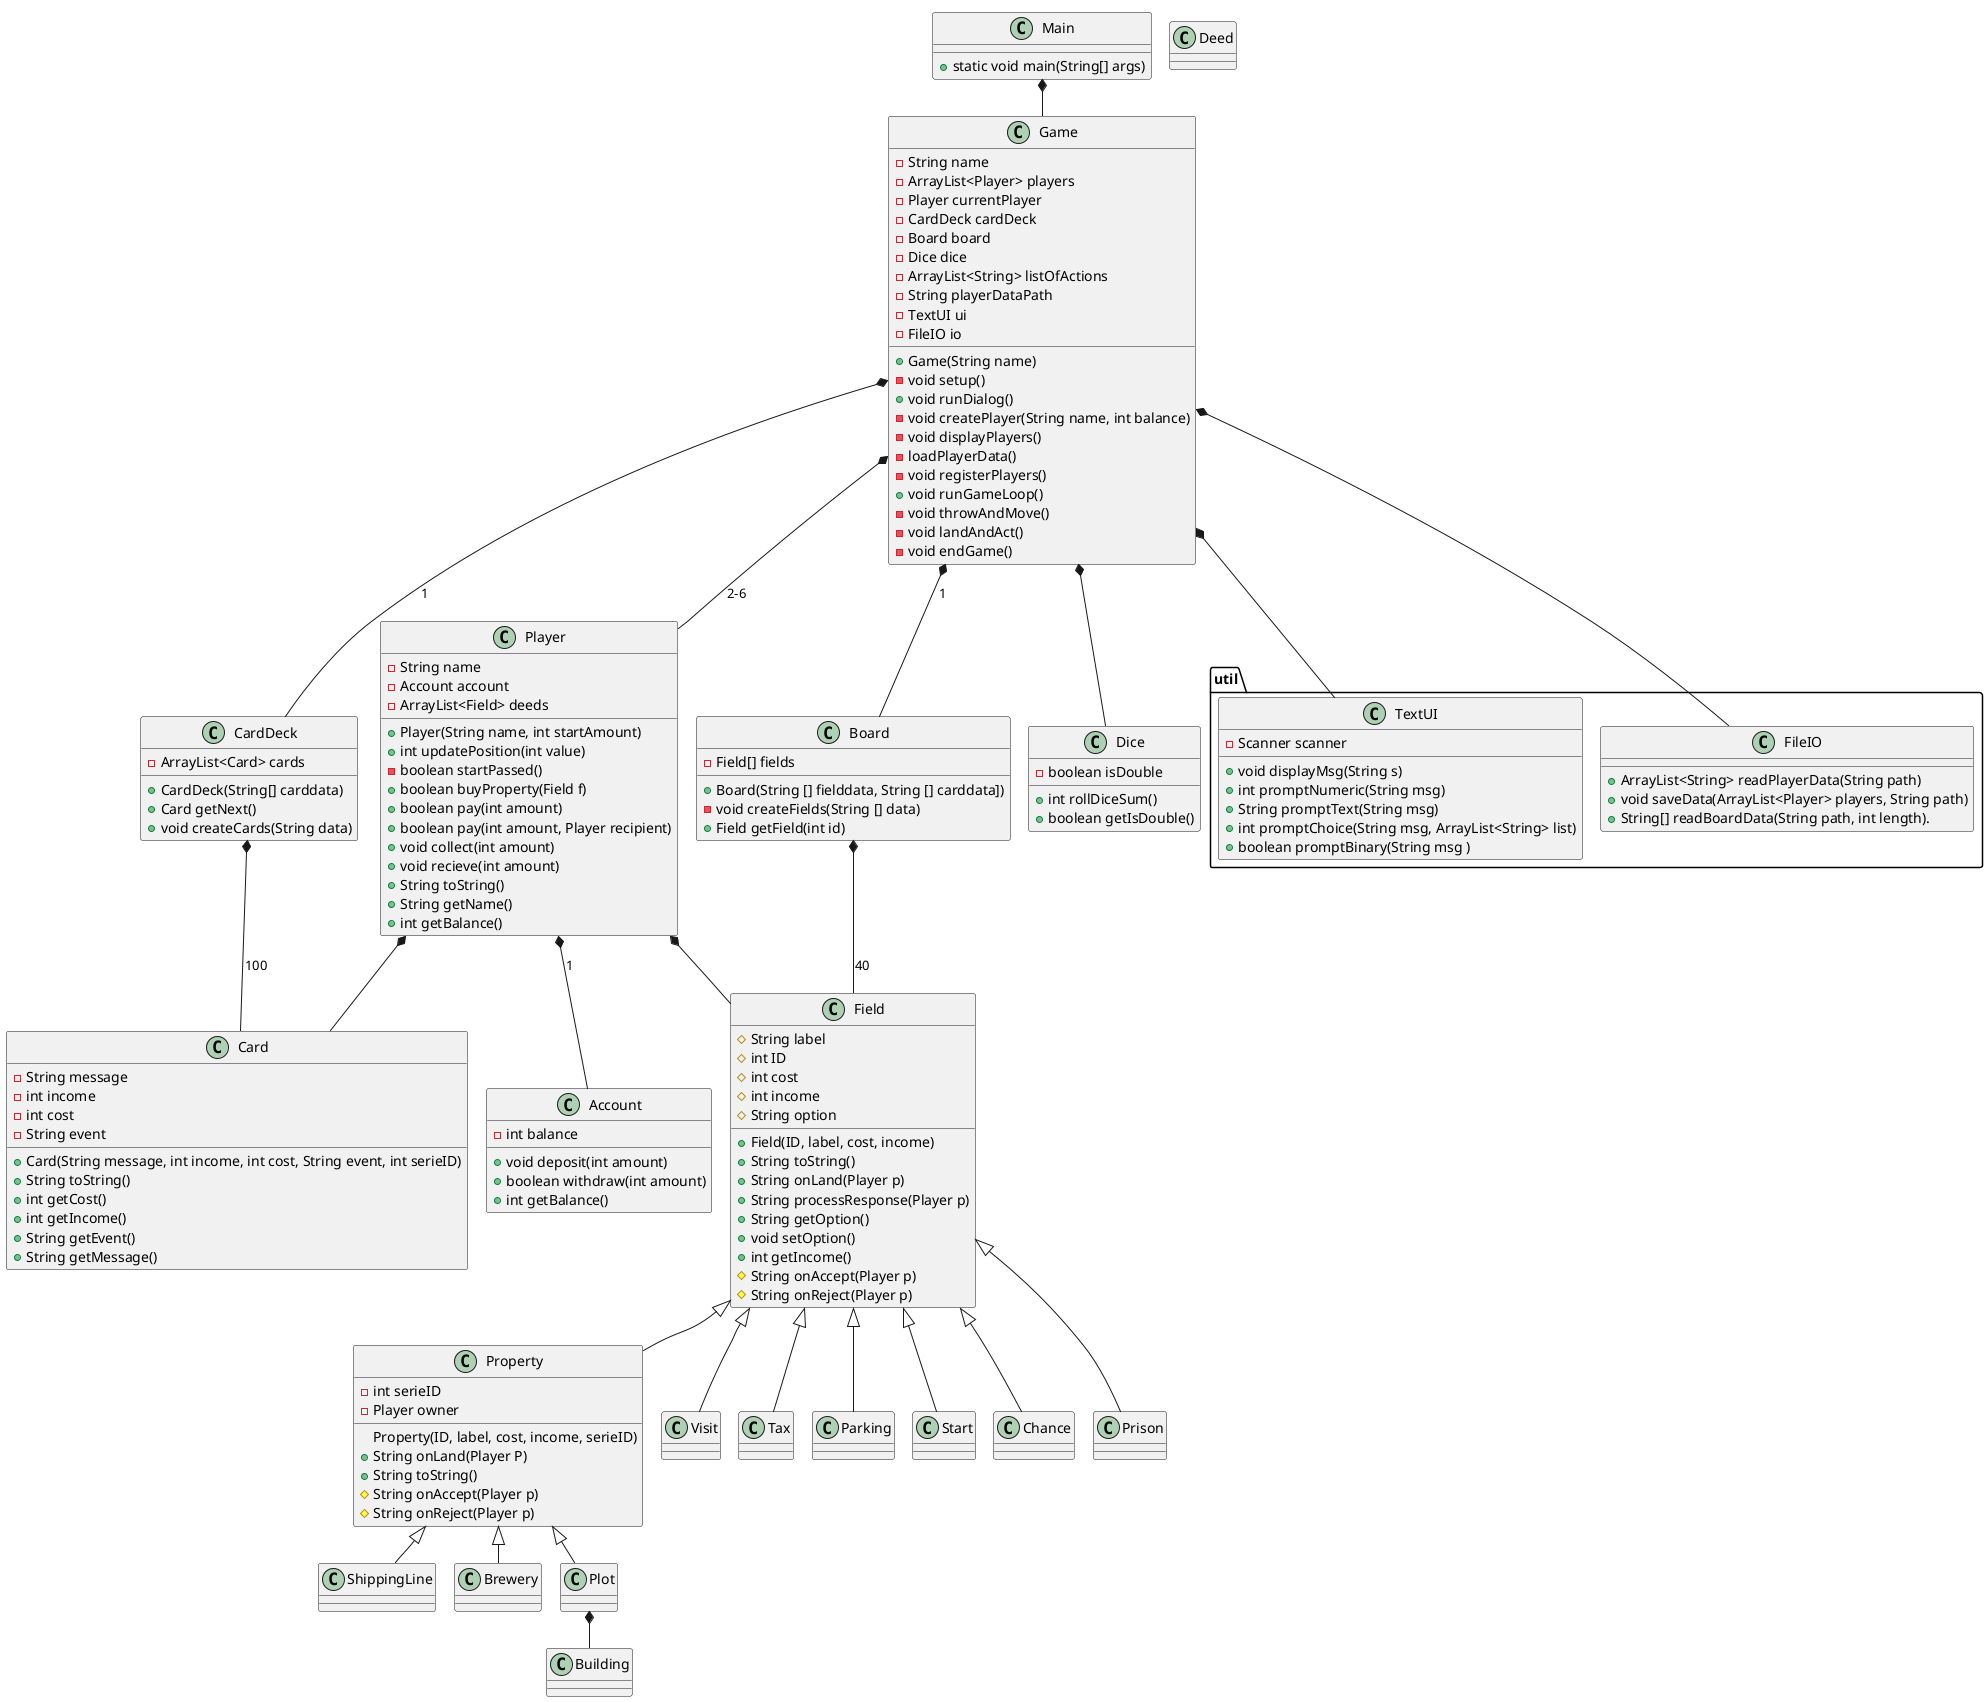 @startuml
!pragma layout smetana
class Main{
+ static void main(String[] args)
}




class Game{
 - String name
 - ArrayList<Player> players
 - Player currentPlayer
 - CardDeck cardDeck
 - Board board
 - Dice dice
 'utilities
  - ArrayList<String> listOfActions
  - String playerDataPath
  - TextUI ui
  - FileIO io
  'Contructor
 + Game(String name)
 'Methods
 - void setup()
 + void runDialog()
 - void createPlayer(String name, int balance)
 - void displayPlayers()
  - loadPlayerData()
 - void registerPlayers()
 + void runGameLoop()
 - void throwAndMove()
 - void landAndAct()
 - void endGame()

}

class Player{
- String name
- Account account
- ArrayList<Field> deeds
+ Player(String name, int startAmount)
+ int updatePosition(int value)
- boolean startPassed()
+ boolean buyProperty(Field f)
+ boolean pay(int amount)
+ boolean pay(int amount, Player recipient)
+ void collect(int amount)
+ void recieve(int amount)
+ String toString()
+ String getName()
+ int getBalance()
}
class Account{
- int balance
+ void deposit(int amount)
+ boolean withdraw(int amount)
+ int getBalance()
}




class Field{
 # String label
 # int ID
 # int cost
 # int income
 #String option
 + Field(ID, label, cost, income)
 + String toString()
 + String onLand(Player p)
 + String processResponse(Player p)
 + String getOption()
 + void setOption()
 + int getIncome()
 # String onAccept(Player p)
 # String onReject(Player p)
}
class Property{
- int serieID
- Player owner
Property(ID, label, cost, income, serieID)
+String onLand(Player P)
+String toString()
#String onAccept(Player p)
#String onReject(Player p)
}
class Board{
 - Field[] fields
 + Board(String [] fielddata, String [] carddata])
 - void createFields(String [] data)
 + Field getField(int id)
}

class CardDeck {
- ArrayList<Card> cards
+ CardDeck(String[] carddata)
+ Card getNext()
+ void createCards(String data)
}
class Card{
-String message
-int income
-int cost
-String event
+Card(String message, int income, int cost, String event, int serieID)
+String toString()
+ int getCost()
+ int getIncome()
+ String getEvent()
+ String getMessage()
}

class Dice{
 - boolean isDouble
 +int rollDiceSum()
 +boolean getIsDouble()
 }
 class Visit
 class Tax
 class Parking
 class Start
 class Chance
 class ShippingLine
 class Brewery
 class Building
 class Deed
 class Plot

package "util" {
class TextUI{
- Scanner scanner
+ void displayMsg(String s)
+ int promptNumeric(String msg)
+ String promptText(String msg)
+ int promptChoice(String msg, ArrayList<String> list)
+ boolean promptBinary(String msg )
}
class FileIO{
+ ArrayList<String> readPlayerData(String path)
+ void saveData(ArrayList<Player> players, String path)
+ String[] readBoardData(String path, int length).
}
}

Game *-- TextUI
Main *-- Game
Game *-- Player: 2-6
Game *-- FileIO
Player *-- Account:1
Game *-- Board:1
Board *-- Field:40
Game *-- CardDeck:1
CardDeck *-- Card:100
Game *-- Dice
Player *-- Card
Player *-- Field
Field <|-- Property
Field <|-- Visit
Field <|-- Tax
Field <|-- Chance
Field <|-- Parking
Field <|-- Start
Field <|-- Prison
Property <|-- ShippingLine
Property <|-- Brewery
Property <|-- Plot
Plot *-- Building



@enduml